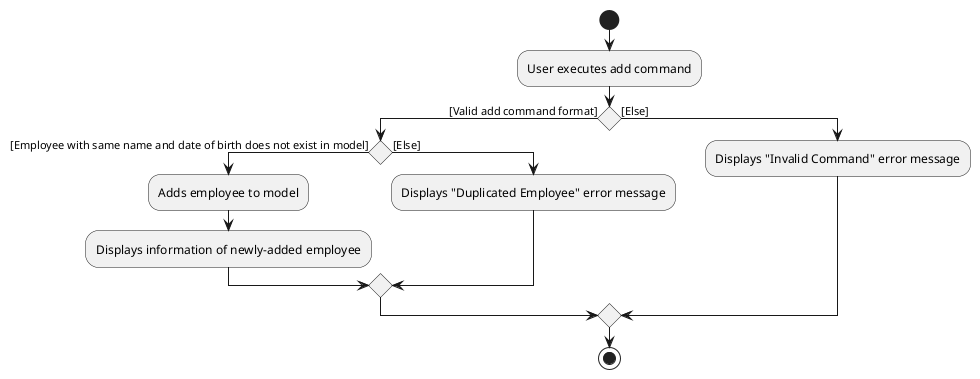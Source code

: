 @startuml
start
:User executes add command;
if () then ([Valid add command format])
    if () then ([Employee with same name and date of birth does not exist in model])
        :Adds employee to model;
        :Displays information of newly-added employee;
    else ([Else])
        :Displays "Duplicated Employee" error message;
    endif
else ([Else])
    :Displays "Invalid Command" error message;
endif
stop
@enduml

